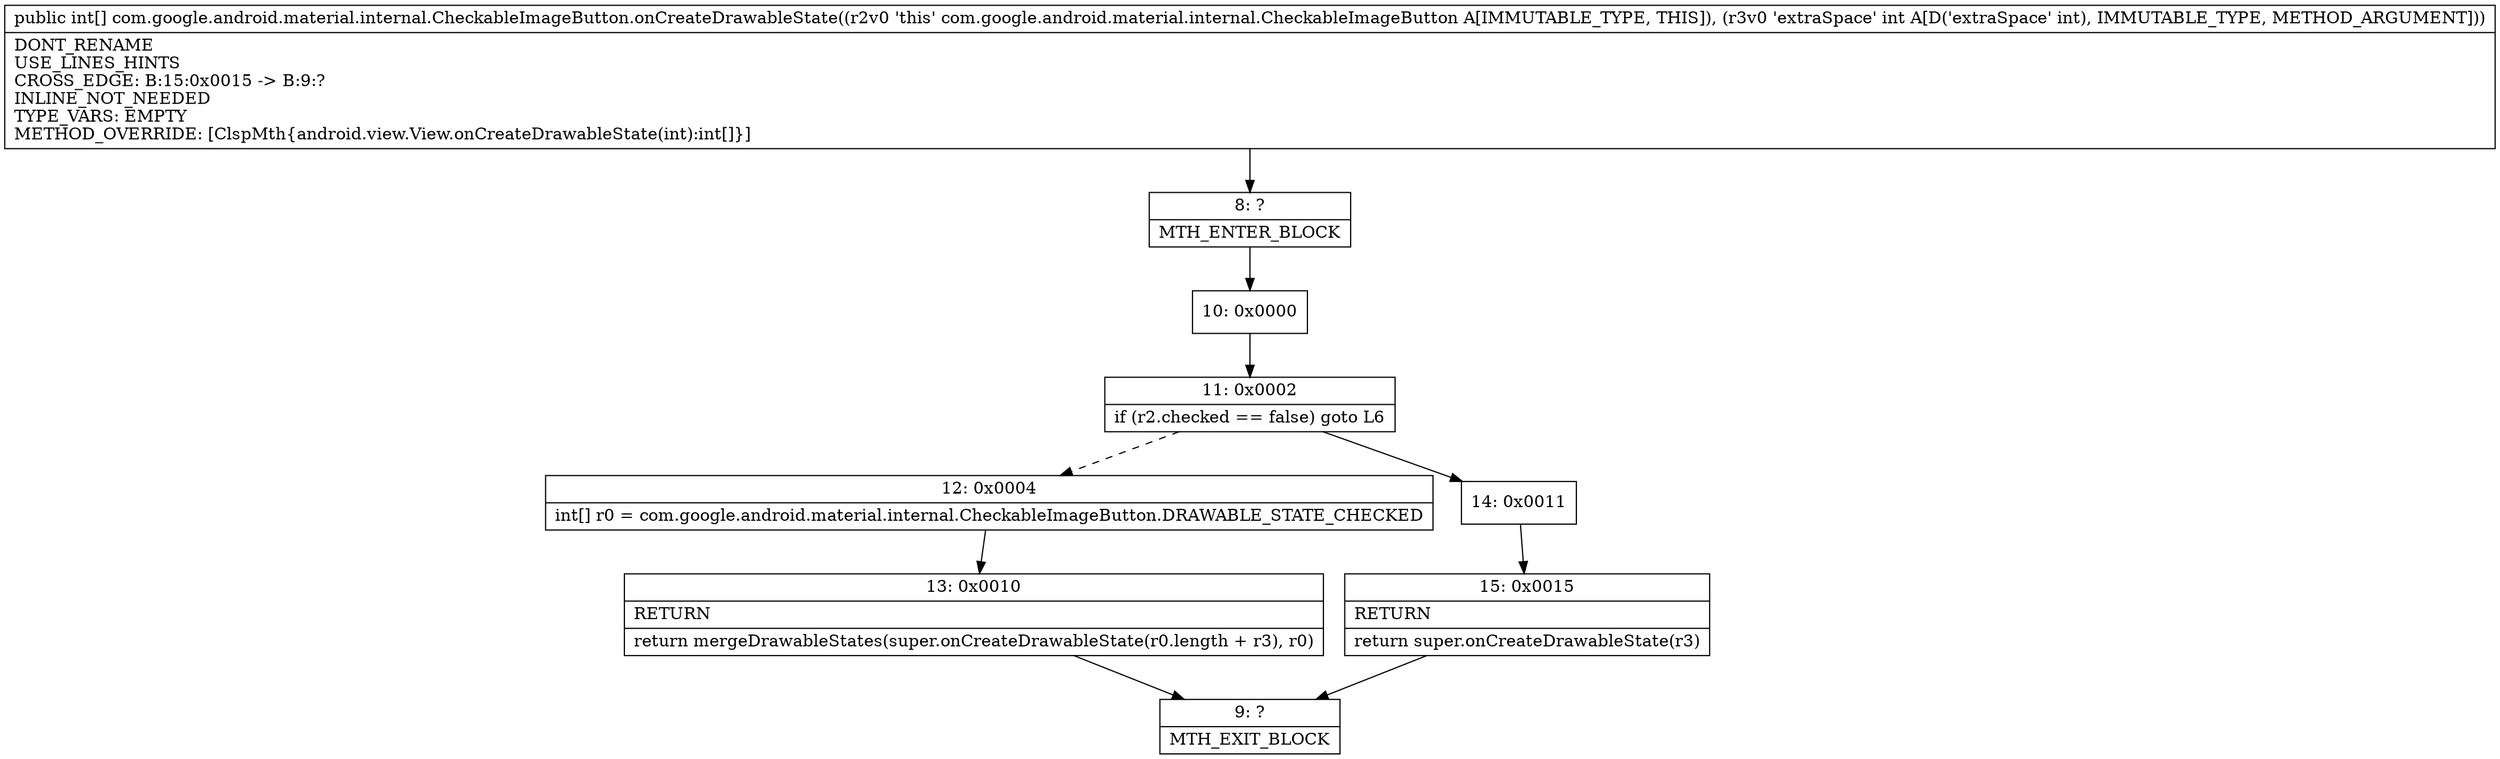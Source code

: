 digraph "CFG forcom.google.android.material.internal.CheckableImageButton.onCreateDrawableState(I)[I" {
Node_8 [shape=record,label="{8\:\ ?|MTH_ENTER_BLOCK\l}"];
Node_10 [shape=record,label="{10\:\ 0x0000}"];
Node_11 [shape=record,label="{11\:\ 0x0002|if (r2.checked == false) goto L6\l}"];
Node_12 [shape=record,label="{12\:\ 0x0004|int[] r0 = com.google.android.material.internal.CheckableImageButton.DRAWABLE_STATE_CHECKED\l}"];
Node_13 [shape=record,label="{13\:\ 0x0010|RETURN\l|return mergeDrawableStates(super.onCreateDrawableState(r0.length + r3), r0)\l}"];
Node_9 [shape=record,label="{9\:\ ?|MTH_EXIT_BLOCK\l}"];
Node_14 [shape=record,label="{14\:\ 0x0011}"];
Node_15 [shape=record,label="{15\:\ 0x0015|RETURN\l|return super.onCreateDrawableState(r3)\l}"];
MethodNode[shape=record,label="{public int[] com.google.android.material.internal.CheckableImageButton.onCreateDrawableState((r2v0 'this' com.google.android.material.internal.CheckableImageButton A[IMMUTABLE_TYPE, THIS]), (r3v0 'extraSpace' int A[D('extraSpace' int), IMMUTABLE_TYPE, METHOD_ARGUMENT]))  | DONT_RENAME\lUSE_LINES_HINTS\lCROSS_EDGE: B:15:0x0015 \-\> B:9:?\lINLINE_NOT_NEEDED\lTYPE_VARS: EMPTY\lMETHOD_OVERRIDE: [ClspMth\{android.view.View.onCreateDrawableState(int):int[]\}]\l}"];
MethodNode -> Node_8;Node_8 -> Node_10;
Node_10 -> Node_11;
Node_11 -> Node_12[style=dashed];
Node_11 -> Node_14;
Node_12 -> Node_13;
Node_13 -> Node_9;
Node_14 -> Node_15;
Node_15 -> Node_9;
}

